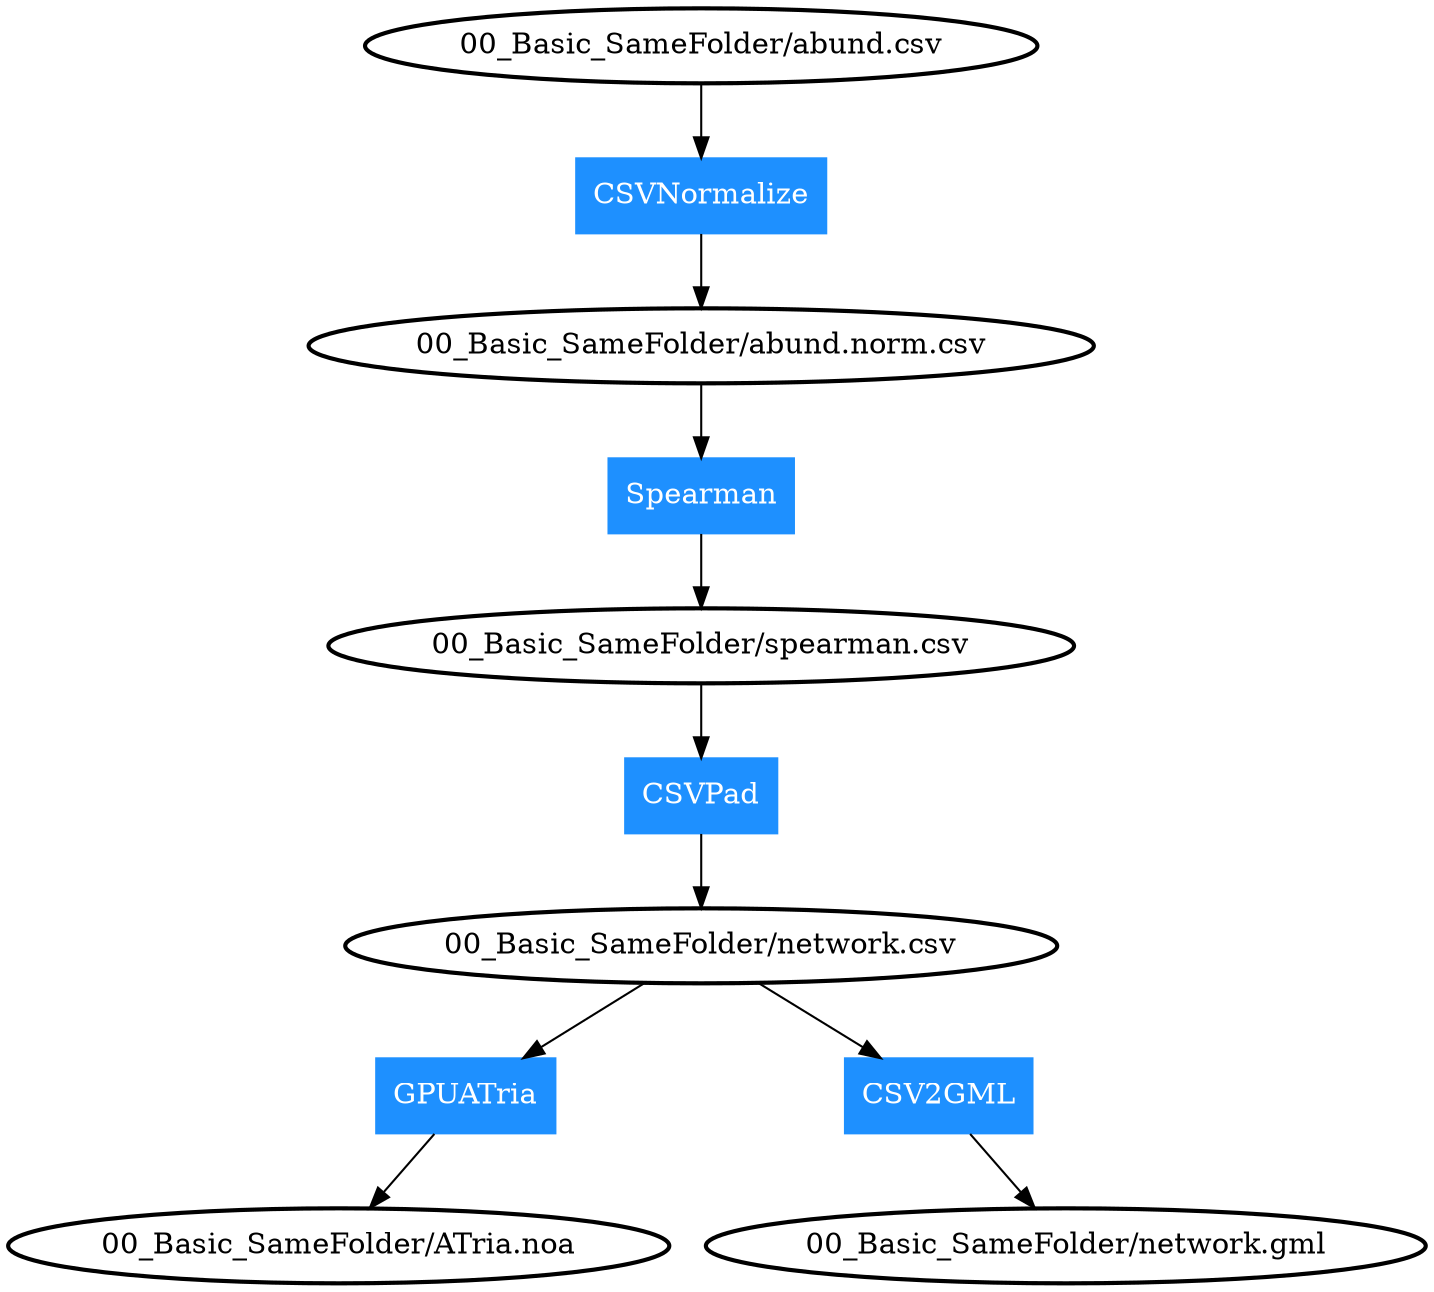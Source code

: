 digraph G {
	node [style=bold]
	"00_Basic_SameFolder/abund.csv"->"CSVNormalize"->"00_Basic_SameFolder/abund.norm.csv";
	"00_Basic_SameFolder/abund.norm.csv"->"Spearman"->"00_Basic_SameFolder/spearman.csv";
	"00_Basic_SameFolder/spearman.csv"->"CSVPad"->"00_Basic_SameFolder/network.csv";
	"00_Basic_SameFolder/network.csv"->"GPUATria"->"00_Basic_SameFolder/ATria.noa";
	"00_Basic_SameFolder/network.csv"->"CSV2GML"->"00_Basic_SameFolder/network.gml";
	"CSVNormalize" [label="CSVNormalize", shape=box, color=dodgerblue1, fontcolor=white, style=filled];
	"CSV2GML" [label="CSV2GML", shape=box, color=dodgerblue1, fontcolor=white, style=filled];
	"CSVPad" [label="CSVPad", shape=box, color=dodgerblue1, fontcolor=white, style=filled];
	"Spearman" [label="Spearman", shape=box, color=dodgerblue1, fontcolor=white, style=filled];
	"GPUATria" [label="GPUATria", shape=box, color=dodgerblue1, fontcolor=white, style=filled];
}
